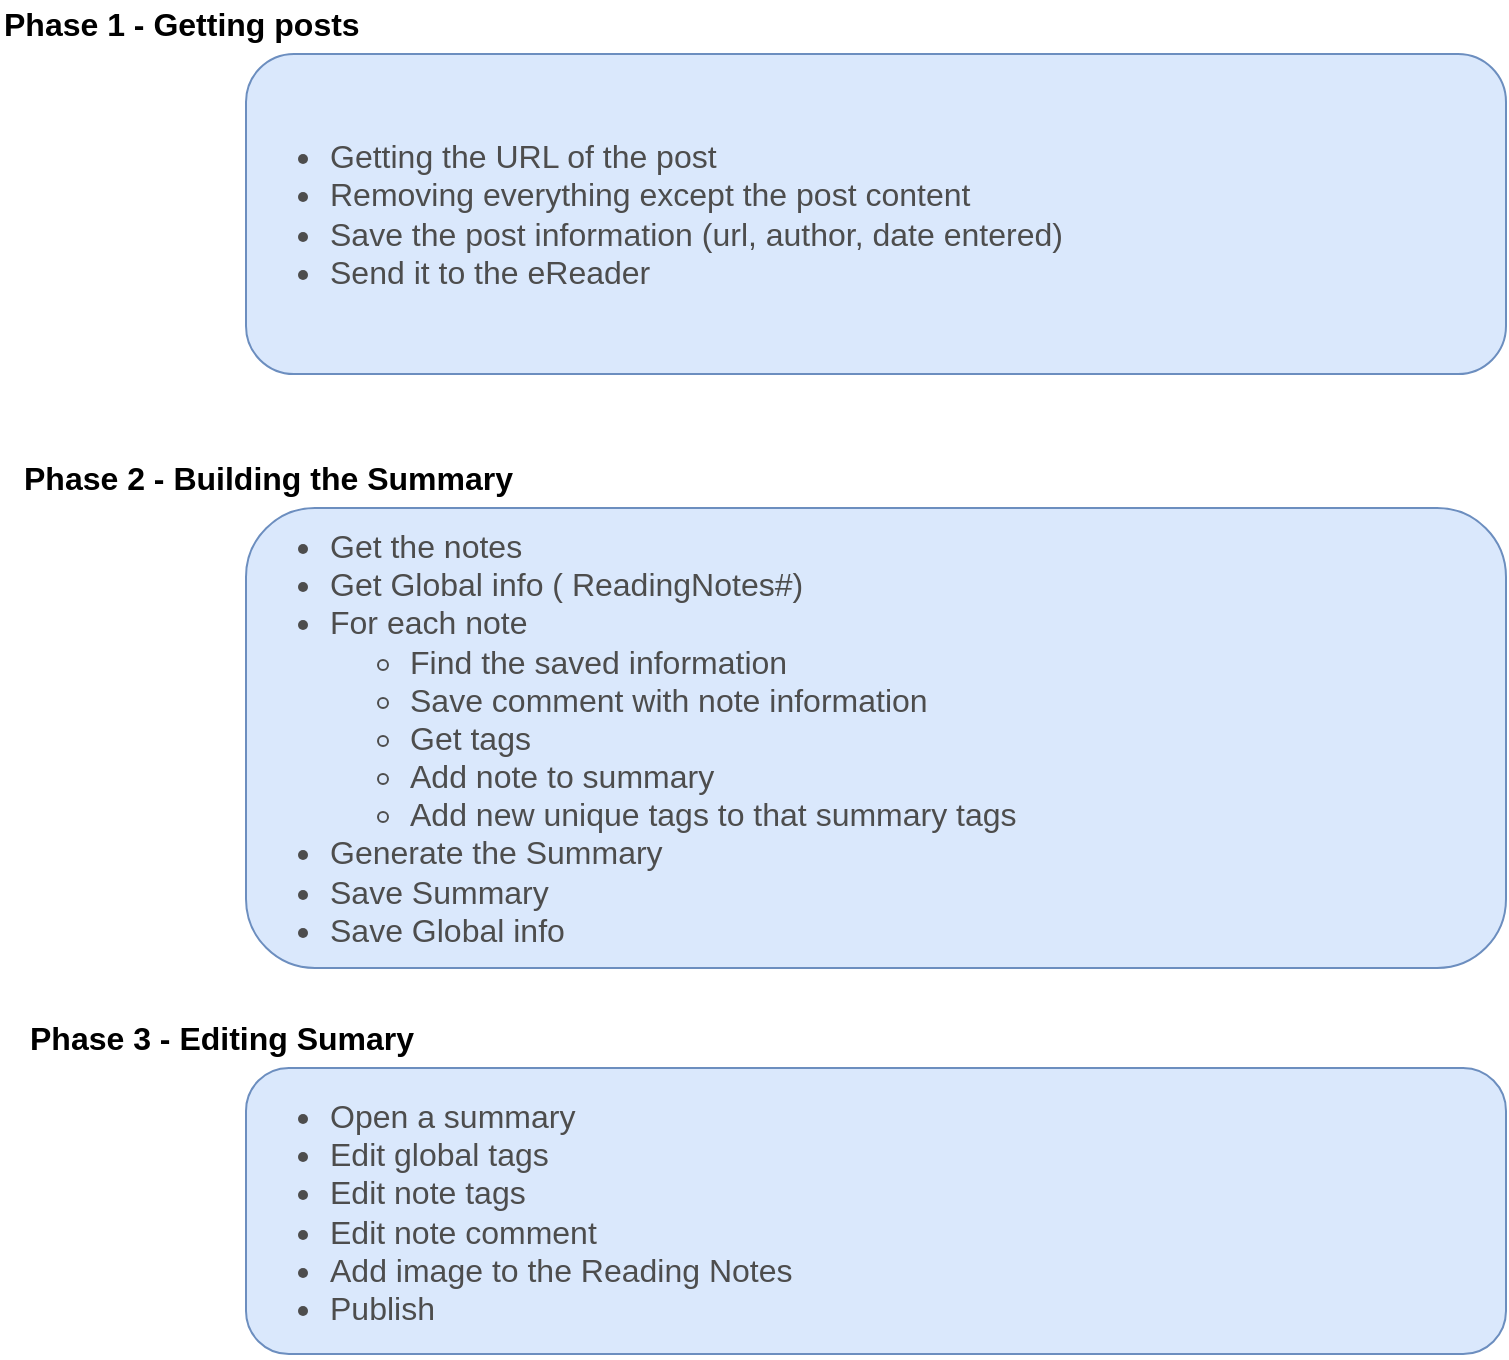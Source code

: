 <mxfile version="10.7.5" type="device"><diagram id="lwtU_k4KWa70CIU_rPP1" name="Overview"><mxGraphModel dx="1394" dy="747" grid="1" gridSize="10" guides="1" tooltips="1" connect="1" arrows="1" fold="1" page="1" pageScale="1" pageWidth="850" pageHeight="1100" math="0" shadow="0"><root><mxCell id="6r2fz_4xi03m7bzwkYeU-0"/><mxCell id="6r2fz_4xi03m7bzwkYeU-1" parent="6r2fz_4xi03m7bzwkYeU-0"/><mxCell id="6r2fz_4xi03m7bzwkYeU-3" value="&lt;ul style=&quot;font-size: 16px;&quot;&gt;&lt;li style=&quot;text-align: left; font-size: 16px;&quot;&gt;Getting the URL of the post&lt;/li&gt;&lt;li style=&quot;text-align: left; font-size: 16px;&quot;&gt;Removing everything except the post content&lt;/li&gt;&lt;li style=&quot;text-align: left; font-size: 16px;&quot;&gt;Save the post information (url, author, date entered)&lt;/li&gt;&lt;li style=&quot;text-align: left; font-size: 16px;&quot;&gt;Send it to the eReader&lt;/li&gt;&lt;/ul&gt;" style="rounded=1;whiteSpace=wrap;html=1;fillColor=#dae8fc;strokeColor=#6c8ebf;fontColor=#4D4D4D;fontSize=16;align=left;" parent="6r2fz_4xi03m7bzwkYeU-1" vertex="1"><mxGeometry x="160" y="90" width="630" height="160" as="geometry"/></mxCell><mxCell id="6r2fz_4xi03m7bzwkYeU-4" value="Phase 1 - Getting posts" style="text;html=1;resizable=0;points=[];autosize=1;align=left;verticalAlign=top;spacingTop=-4;fontStyle=1;fontSize=16;" parent="6r2fz_4xi03m7bzwkYeU-1" vertex="1"><mxGeometry x="37" y="63" width="180" height="20" as="geometry"/></mxCell><mxCell id="6r2fz_4xi03m7bzwkYeU-5" value="&lt;ul style=&quot;font-size: 16px&quot;&gt;&lt;li style=&quot;font-size: 16px&quot;&gt;Get the notes&lt;/li&gt;&lt;li style=&quot;font-size: 16px&quot;&gt;Get Global info ( ReadingNotes#)&lt;/li&gt;&lt;li style=&quot;font-size: 16px&quot;&gt;For each note&lt;/li&gt;&lt;ul style=&quot;font-size: 16px&quot;&gt;&lt;li style=&quot;font-size: 16px&quot;&gt;Find the saved information&lt;/li&gt;&lt;li style=&quot;font-size: 16px&quot;&gt;Save comment with note information&lt;/li&gt;&lt;li style=&quot;font-size: 16px&quot;&gt;Get tags&lt;/li&gt;&lt;li style=&quot;font-size: 16px&quot;&gt;Add note to summary&lt;/li&gt;&lt;li style=&quot;font-size: 16px&quot;&gt;Add new unique tags to that summary tags&lt;/li&gt;&lt;/ul&gt;&lt;li style=&quot;font-size: 16px&quot;&gt;Generate the Summary&lt;/li&gt;&lt;li style=&quot;font-size: 16px&quot;&gt;Save Summary&lt;/li&gt;&lt;li style=&quot;font-size: 16px&quot;&gt;Save Global info&lt;/li&gt;&lt;/ul&gt;" style="rounded=1;whiteSpace=wrap;html=1;fillColor=#dae8fc;strokeColor=#6c8ebf;fontColor=#4D4D4D;fontSize=16;align=left;" parent="6r2fz_4xi03m7bzwkYeU-1" vertex="1"><mxGeometry x="160" y="317" width="630" height="230" as="geometry"/></mxCell><mxCell id="6r2fz_4xi03m7bzwkYeU-6" value="Phase 2 - Building the Summary" style="text;html=1;resizable=0;points=[];autosize=1;align=left;verticalAlign=top;spacingTop=-4;fontStyle=1;fontSize=16;" parent="6r2fz_4xi03m7bzwkYeU-1" vertex="1"><mxGeometry x="47" y="290" width="190" height="20" as="geometry"/></mxCell><mxCell id="6r2fz_4xi03m7bzwkYeU-7" value="&lt;ul style=&quot;font-size: 16px&quot;&gt;&lt;li style=&quot;font-size: 16px&quot;&gt;Open a summary&lt;/li&gt;&lt;li style=&quot;font-size: 16px&quot;&gt;Edit global tags&lt;/li&gt;&lt;li style=&quot;font-size: 16px&quot;&gt;Edit note tags&lt;/li&gt;&lt;li style=&quot;font-size: 16px&quot;&gt;Edit note comment&lt;/li&gt;&lt;li style=&quot;font-size: 16px&quot;&gt;Add image to the Reading Notes&lt;/li&gt;&lt;li style=&quot;font-size: 16px&quot;&gt;Publish&lt;/li&gt;&lt;/ul&gt;" style="rounded=1;whiteSpace=wrap;html=1;fillColor=#dae8fc;strokeColor=#6c8ebf;fontColor=#4D4D4D;fontSize=16;align=left;" parent="6r2fz_4xi03m7bzwkYeU-1" vertex="1"><mxGeometry x="160" y="597" width="630" height="143" as="geometry"/></mxCell><mxCell id="6r2fz_4xi03m7bzwkYeU-8" value="Phase 3 - Editing Sumary" style="text;html=1;resizable=0;points=[];autosize=1;align=left;verticalAlign=top;spacingTop=-4;fontStyle=1;fontSize=16;" parent="6r2fz_4xi03m7bzwkYeU-1" vertex="1"><mxGeometry x="50" y="570" width="150" height="20" as="geometry"/></mxCell></root></mxGraphModel></diagram><diagram id="ba6b3901-531f-697d-6f5a-44899d31e51d" name="Simple"><mxGraphModel dx="1394" dy="796" grid="1" gridSize="10" guides="1" tooltips="1" connect="1" arrows="1" fold="1" page="1" pageScale="1" pageWidth="850" pageHeight="1100" math="0" shadow="0"><root><mxCell id="0"/><mxCell id="1" parent="0"/><mxCell id="7" value="" style="edgeStyle=orthogonalEdgeStyle;rounded=0;html=1;jettySize=auto;orthogonalLoop=1;" parent="1" source="2" target="6" edge="1"><mxGeometry relative="1" as="geometry"/></mxCell><mxCell id="2" value="Send Article URL" style="rounded=1;whiteSpace=wrap;html=1;" parent="1" vertex="1"><mxGeometry x="420" y="370" width="120" height="60" as="geometry"/></mxCell><mxCell id="12" value="" style="edgeStyle=orthogonalEdgeStyle;rounded=0;html=1;jettySize=auto;orthogonalLoop=1;" parent="1" source="6" target="11" edge="1"><mxGeometry relative="1" as="geometry"/></mxCell><mxCell id="6" value="Save Url" style="rounded=1;whiteSpace=wrap;html=1;" parent="1" vertex="1"><mxGeometry x="620" y="370" width="120" height="60" as="geometry"/></mxCell><mxCell id="14" value="" style="edgeStyle=orthogonalEdgeStyle;rounded=0;html=1;jettySize=auto;orthogonalLoop=1;entryX=1;entryY=0.5;exitX=1;exitY=0.5;" parent="1" source="11" target="21" edge="1"><mxGeometry relative="1" as="geometry"><mxPoint x="817" y="560" as="targetPoint"/></mxGeometry></mxCell><mxCell id="16" value="" style="edgeStyle=orthogonalEdgeStyle;rounded=0;html=1;jettySize=auto;orthogonalLoop=1;entryX=0.5;entryY=0;" parent="1" source="11" target="17" edge="1"><mxGeometry relative="1" as="geometry"><mxPoint x="560" y="530" as="targetPoint"/></mxGeometry></mxCell><mxCell id="11" value="if 5 mins Timer" style="rhombus;whiteSpace=wrap;html=1;" parent="1" vertex="1"><mxGeometry x="640" y="490" width="80" height="80" as="geometry"/></mxCell><mxCell id="19" style="edgeStyle=orthogonalEdgeStyle;rounded=0;html=1;jettySize=auto;orthogonalLoop=1;entryX=0;entryY=0.5;exitX=0.5;exitY=1;" parent="1" source="17" target="21" edge="1"><mxGeometry relative="1" as="geometry"><mxPoint x="620" y="710" as="targetPoint"/></mxGeometry></mxCell><mxCell id="17" value="Create 5 min timer" style="rounded=1;whiteSpace=wrap;html=1;" parent="1" vertex="1"><mxGeometry x="510" y="560" width="120" height="60" as="geometry"/></mxCell><mxCell id="21" value="" style="ellipse;whiteSpace=wrap;html=1;" parent="1" vertex="1"><mxGeometry x="670" y="640" width="20" height="20" as="geometry"/></mxCell><mxCell id="22" value="" style="edgeStyle=orthogonalEdgeStyle;rounded=0;html=1;jettySize=auto;orthogonalLoop=1;entryX=0.558;entryY=0;entryPerimeter=0;" parent="1" source="24" target="27" edge="1"><mxGeometry relative="1" as="geometry"><mxPoint x="630" y="770" as="targetPoint"/></mxGeometry></mxCell><mxCell id="23" value="" style="edgeStyle=orthogonalEdgeStyle;rounded=0;html=1;jettySize=auto;orthogonalLoop=1;entryX=0;entryY=0.5;exitX=0;exitY=0.5;" parent="1" source="24" target="28" edge="1"><mxGeometry relative="1" as="geometry"><mxPoint x="400" y="800" as="targetPoint"/><Array as="points"><mxPoint x="440" y="770"/><mxPoint x="440" y="1040"/></Array></mxGeometry></mxCell><mxCell id="24" value="if 5 mins" style="rhombus;whiteSpace=wrap;html=1;" parent="1" vertex="1"><mxGeometry x="470" y="730" width="80" height="80" as="geometry"/></mxCell><mxCell id="34" value="" style="edgeStyle=orthogonalEdgeStyle;rounded=0;html=1;jettySize=auto;orthogonalLoop=1;" parent="1" source="27" target="33" edge="1"><mxGeometry relative="1" as="geometry"/></mxCell><mxCell id="27" value="Create Pandoc ACI" style="rounded=1;whiteSpace=wrap;html=1;" parent="1" vertex="1"><mxGeometry x="590" y="790" width="120" height="60" as="geometry"/></mxCell><mxCell id="36" value="" style="edgeStyle=orthogonalEdgeStyle;rounded=0;html=1;jettySize=auto;orthogonalLoop=1;" parent="1" source="33" target="35" edge="1"><mxGeometry relative="1" as="geometry"/></mxCell><mxCell id="33" value="Process Urls" style="rounded=1;whiteSpace=wrap;html=1;" parent="1" vertex="1"><mxGeometry x="590" y="870" width="120" height="60" as="geometry"/></mxCell><mxCell id="28" value="" style="ellipse;whiteSpace=wrap;html=1;" parent="1" vertex="1"><mxGeometry x="510" y="1030" width="20" height="20" as="geometry"/></mxCell><mxCell id="37" style="edgeStyle=orthogonalEdgeStyle;rounded=0;html=1;exitX=0.5;exitY=1;entryX=1;entryY=0.5;jettySize=auto;orthogonalLoop=1;" parent="1" source="35" target="28" edge="1"><mxGeometry relative="1" as="geometry"/></mxCell><mxCell id="35" value="Delete Pandoc ACI" style="rounded=1;whiteSpace=wrap;html=1;" parent="1" vertex="1"><mxGeometry x="590" y="950" width="120" height="60" as="geometry"/></mxCell></root></mxGraphModel></diagram><diagram id="cebddd80-26fa-f776-3463-33245a8bc28a" name="Getting Post"><mxGraphModel dx="1394" dy="796" grid="1" gridSize="10" guides="1" tooltips="1" connect="1" arrows="1" fold="1" page="1" pageScale="1" pageWidth="850" pageHeight="1100" background="#ffffff" math="0" shadow="0"><root><mxCell id="0"/><mxCell id="1" parent="0"/><mxCell id="3" value="ACI" style="rounded=1;whiteSpace=wrap;html=1;arcSize=3;verticalAlign=top;" parent="1" vertex="1"><mxGeometry x="30" y="60" width="120" height="740" as="geometry"/></mxCell><mxCell id="4" value="Azure" style="rounded=1;whiteSpace=wrap;html=1;fillColor=#1ba1e2;strokeColor=#006EAF;fontColor=#ffffff;arcSize=14;" parent="1" vertex="1"><mxGeometry x="30" y="20" width="540" height="30" as="geometry"/></mxCell><mxCell id="5" value="Browser" style="rounded=1;whiteSpace=wrap;html=1;verticalAlign=top;fillColor=#e1d5e7;strokeColor=#9673a6;arcSize=3;" parent="1" vertex="1"><mxGeometry x="580" y="20" width="123" height="780" as="geometry"/></mxCell><mxCell id="6" value="eReader" style="rounded=1;whiteSpace=wrap;html=1;verticalAlign=top;arcSize=3;fillColor=#ffe6cc;strokeColor=#d79b00;" parent="1" vertex="1"><mxGeometry x="710" y="20" width="120" height="780" as="geometry"/></mxCell><mxCell id="7" value="Function" style="rounded=1;whiteSpace=wrap;html=1;arcSize=2;verticalAlign=top;fillColor=#dae8fc;strokeColor=#6c8ebf;" parent="1" vertex="1"><mxGeometry x="430" y="60" width="140" height="740" as="geometry"/></mxCell><mxCell id="8" value="Cosmo DB" style="rounded=1;whiteSpace=wrap;html=1;arcSize=3;fillColor=#f5f5f5;strokeColor=#666666;fontColor=#333333;verticalAlign=top;" parent="1" vertex="1"><mxGeometry x="160" y="60" width="120" height="740" as="geometry"/></mxCell><mxCell id="9" value="LogicApp" style="rounded=1;whiteSpace=wrap;html=1;arcSize=2;verticalAlign=top;fillColor=#dae8fc;strokeColor=#6c8ebf;" parent="1" vertex="1"><mxGeometry x="287.5" y="60" width="135" height="740" as="geometry"/></mxCell><mxCell id="044z20jd_SMwDf-jkYgw-14" style="edgeStyle=orthogonalEdgeStyle;rounded=0;orthogonalLoop=1;jettySize=auto;html=1;" parent="1" source="-nhgBZv3ta8LnKhimKj1-10" target="EJ8GGqEKu4XkNBpIcqOA-11" edge="1"><mxGeometry relative="1" as="geometry"/></mxCell><mxCell id="-nhgBZv3ta8LnKhimKj1-10" value="Get Blog post URL" style="rounded=1;whiteSpace=wrap;html=1;" parent="1" vertex="1"><mxGeometry x="295" y="200" width="120" height="60" as="geometry"/></mxCell><mxCell id="044z20jd_SMwDf-jkYgw-38" value="" style="edgeStyle=orthogonalEdgeStyle;rounded=0;orthogonalLoop=1;jettySize=auto;html=1;" parent="1" edge="1"><mxGeometry relative="1" as="geometry"><mxPoint x="355" y="567.5" as="sourcePoint"/><mxPoint x="355" y="623" as="targetPoint"/></mxGeometry></mxCell><mxCell id="A_y724_bXsd11c7Wiim--13" style="edgeStyle=orthogonalEdgeStyle;rounded=0;orthogonalLoop=1;jettySize=auto;html=1;" parent="1" source="EJ8GGqEKu4XkNBpIcqOA-9" target="EJ8GGqEKu4XkNBpIcqOA-13" edge="1"><mxGeometry relative="1" as="geometry"/></mxCell><mxCell id="EJ8GGqEKu4XkNBpIcqOA-9" value="Create Pandoc Container" style="rounded=1;whiteSpace=wrap;html=1;direction=south;" parent="1" vertex="1"><mxGeometry x="300" y="500" width="110" height="45" as="geometry"/></mxCell><mxCell id="044z20jd_SMwDf-jkYgw-19" style="edgeStyle=orthogonalEdgeStyle;rounded=0;orthogonalLoop=1;jettySize=auto;html=1;exitX=1;exitY=0.25;exitDx=0;exitDy=0;entryX=0;entryY=0.25;entryDx=0;entryDy=0;" parent="1" source="EJ8GGqEKu4XkNBpIcqOA-11" target="044z20jd_SMwDf-jkYgw-15" edge="1"><mxGeometry relative="1" as="geometry"/></mxCell><mxCell id="044z20jd_SMwDf-jkYgw-32" style="edgeStyle=orthogonalEdgeStyle;rounded=0;orthogonalLoop=1;jettySize=auto;html=1;exitX=0.5;exitY=1;exitDx=0;exitDy=0;entryX=0.5;entryY=0;entryDx=0;entryDy=0;" parent="1" source="EJ8GGqEKu4XkNBpIcqOA-11" target="044z20jd_SMwDf-jkYgw-23" edge="1"><mxGeometry relative="1" as="geometry"/></mxCell><mxCell id="EJ8GGqEKu4XkNBpIcqOA-11" value="Clean web page" style="rounded=1;whiteSpace=wrap;html=1;" parent="1" vertex="1"><mxGeometry x="295" y="286" width="120" height="60" as="geometry"/></mxCell><mxCell id="044z20jd_SMwDf-jkYgw-28" style="edgeStyle=orthogonalEdgeStyle;rounded=0;orthogonalLoop=1;jettySize=auto;html=1;exitX=0;exitY=0.5;exitDx=0;exitDy=0;" parent="1" source="044z20jd_SMwDf-jkYgw-23" target="044z20jd_SMwDf-jkYgw-27" edge="1"><mxGeometry relative="1" as="geometry"/></mxCell><mxCell id="A_y724_bXsd11c7Wiim--26" style="edgeStyle=orthogonalEdgeStyle;rounded=0;orthogonalLoop=1;jettySize=auto;html=1;entryX=0;entryY=0.5;entryDx=0;entryDy=0;" parent="1" source="044z20jd_SMwDf-jkYgw-23" target="EJ8GGqEKu4XkNBpIcqOA-9" edge="1"><mxGeometry relative="1" as="geometry"/></mxCell><mxCell id="044z20jd_SMwDf-jkYgw-23" value="Save Document" style="rounded=1;whiteSpace=wrap;html=1;" parent="1" vertex="1"><mxGeometry x="295" y="370" width="120" height="60" as="geometry"/></mxCell><mxCell id="044z20jd_SMwDf-jkYgw-22" style="edgeStyle=orthogonalEdgeStyle;rounded=0;orthogonalLoop=1;jettySize=auto;html=1;exitX=0;exitY=0.5;exitDx=0;exitDy=0;entryX=1;entryY=0.5;entryDx=0;entryDy=0;" parent="1" source="044z20jd_SMwDf-jkYgw-15" target="EJ8GGqEKu4XkNBpIcqOA-11" edge="1"><mxGeometry relative="1" as="geometry"/></mxCell><mxCell id="044z20jd_SMwDf-jkYgw-15" value="&lt;div&gt;&lt;span&gt;httpMercuryParser&lt;/span&gt;&lt;/div&gt;" style="rounded=1;whiteSpace=wrap;html=1;" parent="1" vertex="1"><mxGeometry x="449" y="286" width="113" height="60" as="geometry"/></mxCell><mxCell id="044z20jd_SMwDf-jkYgw-35" style="edgeStyle=orthogonalEdgeStyle;rounded=0;orthogonalLoop=1;jettySize=auto;html=1;exitX=0.25;exitY=1;exitDx=0;exitDy=0;entryX=0.25;entryY=0;entryDx=0;entryDy=0;" parent="1" source="EJ8GGqEKu4XkNBpIcqOA-13" target="044z20jd_SMwDf-jkYgw-33" edge="1"><mxGeometry relative="1" as="geometry"/></mxCell><mxCell id="044z20jd_SMwDf-jkYgw-39" style="edgeStyle=orthogonalEdgeStyle;rounded=0;orthogonalLoop=1;jettySize=auto;html=1;exitX=1;exitY=0.5;exitDx=0;exitDy=0;entryX=0;entryY=0.5;entryDx=0;entryDy=0;" parent="1" source="EJ8GGqEKu4XkNBpIcqOA-13" target="EJ8GGqEKu4XkNBpIcqOA-14" edge="1"><mxGeometry relative="1" as="geometry"/></mxCell><mxCell id="EJ8GGqEKu4XkNBpIcqOA-13" value="Convert webpage Content Html to Docx" style="rounded=1;whiteSpace=wrap;html=1;direction=south;" parent="1" vertex="1"><mxGeometry x="300" y="561" width="110" height="70" as="geometry"/></mxCell><mxCell id="044z20jd_SMwDf-jkYgw-36" style="edgeStyle=orthogonalEdgeStyle;rounded=0;orthogonalLoop=1;jettySize=auto;html=1;exitX=0.75;exitY=0;exitDx=0;exitDy=0;entryX=0.75;entryY=1;entryDx=0;entryDy=0;" parent="1" source="044z20jd_SMwDf-jkYgw-33" target="EJ8GGqEKu4XkNBpIcqOA-13" edge="1"><mxGeometry relative="1" as="geometry"/></mxCell><mxCell id="044z20jd_SMwDf-jkYgw-33" value="Convert webpage Content Html to Docx" style="rounded=1;whiteSpace=wrap;html=1;direction=south;" parent="1" vertex="1"><mxGeometry x="35" y="556" width="110" height="80" as="geometry"/></mxCell><mxCell id="A_y724_bXsd11c7Wiim--15" value="" style="edgeStyle=orthogonalEdgeStyle;rounded=0;orthogonalLoop=1;jettySize=auto;html=1;" parent="1" source="EJ8GGqEKu4XkNBpIcqOA-14" target="A_y724_bXsd11c7Wiim--14" edge="1"><mxGeometry relative="1" as="geometry"/></mxCell><mxCell id="EJ8GGqEKu4XkNBpIcqOA-14" value="Delete Pandoc Container" style="rounded=1;whiteSpace=wrap;html=1;direction=south;" parent="1" vertex="1"><mxGeometry x="300" y="641" width="110" height="50" as="geometry"/></mxCell><mxCell id="A_y724_bXsd11c7Wiim--21" style="edgeStyle=orthogonalEdgeStyle;rounded=0;orthogonalLoop=1;jettySize=auto;html=1;entryX=0.5;entryY=1;entryDx=0;entryDy=0;" parent="1" source="A_y724_bXsd11c7Wiim--14" target="A_y724_bXsd11c7Wiim--20" edge="1"><mxGeometry relative="1" as="geometry"/></mxCell><mxCell id="A_y724_bXsd11c7Wiim--14" value="Send Email with attachment" style="rounded=1;whiteSpace=wrap;html=1;direction=south;" parent="1" vertex="1"><mxGeometry x="300" y="721" width="110" height="50" as="geometry"/></mxCell><mxCell id="A_y724_bXsd11c7Wiim--20" value="Amazon Kindle Servise" style="rounded=1;whiteSpace=wrap;html=1;direction=south;" parent="1" vertex="1"><mxGeometry x="714" y="721" width="110" height="50" as="geometry"/></mxCell><mxCell id="044z20jd_SMwDf-jkYgw-25" value="" style="shadow=0;dashed=0;html=1;strokeColor=none;labelPosition=center;verticalLabelPosition=bottom;verticalAlign=top;align=center;shape=mxgraph.mscae.cloud.documentdb;fillColor=#0079D6;pointerEvents=1;" parent="1" vertex="1"><mxGeometry x="170" y="90" width="38" height="50" as="geometry"/></mxCell><mxCell id="044z20jd_SMwDf-jkYgw-27" value="postToRead" style="shape=image;html=1;verticalAlign=top;verticalLabelPosition=bottom;labelBackgroundColor=#ffffff;imageAspect=0;aspect=fixed;image=https://cdn4.iconfinder.com/data/icons/miu/24/editor-album-collection-outline-stroke-128.png" parent="1" vertex="1"><mxGeometry x="165" y="345" width="110" height="110" as="geometry"/></mxCell><mxCell id="044z20jd_SMwDf-jkYgw-29" value="" style="verticalLabelPosition=bottom;html=1;verticalAlign=top;align=center;strokeColor=none;fillColor=#00BEF2;shape=mxgraph.azure.code_file;pointerEvents=1;" parent="1" vertex="1"><mxGeometry x="180" y="382.5" width="30" height="35" as="geometry"/></mxCell><mxCell id="044z20jd_SMwDf-jkYgw-34" value="" style="shape=image;html=1;verticalAlign=top;verticalLabelPosition=bottom;labelBackgroundColor=#ffffff;imageAspect=0;aspect=fixed;image=https://cdn3.iconfinder.com/data/icons/logos-and-brands-adobe/512/97_Docker-128.png" parent="1" vertex="1"><mxGeometry x="40" y="606" width="30" height="30" as="geometry"/></mxCell><mxCell id="A_y724_bXsd11c7Wiim--25" style="edgeStyle=orthogonalEdgeStyle;rounded=0;orthogonalLoop=1;jettySize=auto;html=1;entryX=1;entryY=0.5;entryDx=0;entryDy=0;" parent="1" source="A_y724_bXsd11c7Wiim--22" target="-nhgBZv3ta8LnKhimKj1-10" edge="1"><mxGeometry relative="1" as="geometry"/></mxCell><mxCell id="A_y724_bXsd11c7Wiim--22" value="Take current location" style="rounded=1;whiteSpace=wrap;html=1;" parent="1" vertex="1"><mxGeometry x="585" y="205" width="110" height="50" as="geometry"/></mxCell></root></mxGraphModel></diagram><diagram id="HxDeCVBsu6LSRx0MKjL5" name="Generating Sumary"><mxGraphModel dx="1394" dy="747" grid="1" gridSize="10" guides="1" tooltips="1" connect="1" arrows="1" fold="1" page="1" pageScale="1" pageWidth="850" pageHeight="1100" math="0" shadow="0"><root><mxCell id="N3G-IGgHNp8g8QagqDfS-0"/><mxCell id="N3G-IGgHNp8g8QagqDfS-1" parent="N3G-IGgHNp8g8QagqDfS-0"/><mxCell id="Zg_HqdT9ODswcNMZ1uH_-0" value="ACI" style="rounded=1;whiteSpace=wrap;html=1;arcSize=3;verticalAlign=top;fillColor=#bac8d3;strokeColor=#23445d;" parent="N3G-IGgHNp8g8QagqDfS-1" vertex="1"><mxGeometry x="30" y="53.0" width="125" height="740" as="geometry"/></mxCell><mxCell id="Zg_HqdT9ODswcNMZ1uH_-1" value="Azure" style="rounded=1;whiteSpace=wrap;html=1;fillColor=#1ba1e2;strokeColor=#006EAF;fontColor=#ffffff;arcSize=14;" parent="N3G-IGgHNp8g8QagqDfS-1" vertex="1"><mxGeometry x="30" y="20" width="634" height="30" as="geometry"/></mxCell><mxCell id="Zg_HqdT9ODswcNMZ1uH_-2" value="Function" style="rounded=1;whiteSpace=wrap;html=1;arcSize=2;verticalAlign=top;fillColor=#dae8fc;strokeColor=#6c8ebf;" parent="N3G-IGgHNp8g8QagqDfS-1" vertex="1"><mxGeometry x="430" y="53" width="140" height="740" as="geometry"/></mxCell><mxCell id="Zg_HqdT9ODswcNMZ1uH_-3" value="Cosmo DB" style="rounded=1;whiteSpace=wrap;html=1;arcSize=3;fillColor=#f5f5f5;strokeColor=#666666;fontColor=#333333;verticalAlign=top;" parent="N3G-IGgHNp8g8QagqDfS-1" vertex="1"><mxGeometry x="160" y="53.0" width="120" height="740" as="geometry"/></mxCell><mxCell id="Zg_HqdT9ODswcNMZ1uH_-4" value="LogicApp" style="rounded=1;whiteSpace=wrap;html=1;arcSize=2;verticalAlign=top;fillColor=#dae8fc;strokeColor=#6c8ebf;" parent="N3G-IGgHNp8g8QagqDfS-1" vertex="1"><mxGeometry x="287.5" y="53" width="135" height="740" as="geometry"/></mxCell><mxCell id="RbIZNQHVXvj0lCzCHhTZ-7" style="edgeStyle=orthogonalEdgeStyle;rounded=0;orthogonalLoop=1;jettySize=auto;html=1;exitX=0.75;exitY=0;exitDx=0;exitDy=0;entryX=0.75;entryY=1;entryDx=0;entryDy=0;" parent="N3G-IGgHNp8g8QagqDfS-1" source="Zg_HqdT9ODswcNMZ1uH_-5" target="RbIZNQHVXvj0lCzCHhTZ-1" edge="1"><mxGeometry relative="1" as="geometry"/></mxCell><mxCell id="Zg_HqdT9ODswcNMZ1uH_-5" value="Parse Flat file" style="rounded=1;whiteSpace=wrap;html=1;direction=south;" parent="N3G-IGgHNp8g8QagqDfS-1" vertex="1"><mxGeometry x="35" y="261" width="110" height="70" as="geometry"/></mxCell><mxCell id="Zg_HqdT9ODswcNMZ1uH_-6" value="" style="shadow=0;dashed=0;html=1;strokeColor=none;labelPosition=center;verticalLabelPosition=bottom;verticalAlign=top;align=center;shape=mxgraph.mscae.cloud.documentdb;fillColor=#0079D6;pointerEvents=1;" parent="N3G-IGgHNp8g8QagqDfS-1" vertex="1"><mxGeometry x="170" y="90" width="38" height="50" as="geometry"/></mxCell><mxCell id="3y8CSqZf1oi3Ud9Tf4mX-0" value="Blob Storage" style="rounded=1;whiteSpace=wrap;html=1;verticalAlign=top;fillColor=#d5e8d4;strokeColor=#82b366;arcSize=3;" parent="N3G-IGgHNp8g8QagqDfS-1" vertex="1"><mxGeometry x="576" y="53" width="88" height="740" as="geometry"/></mxCell><mxCell id="3y8CSqZf1oi3Ud9Tf4mX-1" value="eReader" style="rounded=1;whiteSpace=wrap;html=1;verticalAlign=top;arcSize=3;fillColor=#ffe6cc;strokeColor=#d79b00;" parent="N3G-IGgHNp8g8QagqDfS-1" vertex="1"><mxGeometry x="756" y="20" width="74" height="773" as="geometry"/></mxCell><mxCell id="3y8CSqZf1oi3Ud9Tf4mX-2" value="OneDrive" style="rounded=1;whiteSpace=wrap;html=1;verticalAlign=top;fillColor=#e1d5e7;strokeColor=#9673a6;arcSize=3;" parent="N3G-IGgHNp8g8QagqDfS-1" vertex="1"><mxGeometry x="670" y="20" width="80" height="773" as="geometry"/></mxCell><mxCell id="3y8CSqZf1oi3Ud9Tf4mX-5" value="" style="edgeStyle=orthogonalEdgeStyle;rounded=0;orthogonalLoop=1;jettySize=auto;html=1;" parent="N3G-IGgHNp8g8QagqDfS-1" source="3y8CSqZf1oi3Ud9Tf4mX-3" target="3y8CSqZf1oi3Ud9Tf4mX-4" edge="1"><mxGeometry relative="1" as="geometry"/></mxCell><mxCell id="3y8CSqZf1oi3Ud9Tf4mX-3" value="MyClippings" style="verticalLabelPosition=bottom;html=1;verticalAlign=top;align=center;strokeColor=none;fillColor=#00BEF2;shape=mxgraph.azure.cloud_services_configuration_file;pointerEvents=1;" parent="N3G-IGgHNp8g8QagqDfS-1" vertex="1"><mxGeometry x="771" y="65" width="47.5" height="50" as="geometry"/></mxCell><mxCell id="k9My2reF22co8Pg7NCxy-0" style="edgeStyle=orthogonalEdgeStyle;rounded=0;orthogonalLoop=1;jettySize=auto;html=1;entryX=0.5;entryY=0;entryDx=0;entryDy=0;" edge="1" parent="N3G-IGgHNp8g8QagqDfS-1" source="3y8CSqZf1oi3Ud9Tf4mX-4" target="3BWXfn8Pc09v0GJQs1Nq-0"><mxGeometry relative="1" as="geometry"/></mxCell><mxCell id="3y8CSqZf1oi3Ud9Tf4mX-4" value="MyClippings" style="verticalLabelPosition=bottom;html=1;verticalAlign=top;align=center;strokeColor=none;fillColor=#00BEF2;shape=mxgraph.azure.cloud_services_configuration_file;pointerEvents=1;" parent="N3G-IGgHNp8g8QagqDfS-1" vertex="1"><mxGeometry x="688" y="65" width="47.5" height="50" as="geometry"/></mxCell><mxCell id="k9My2reF22co8Pg7NCxy-2" style="edgeStyle=orthogonalEdgeStyle;rounded=0;orthogonalLoop=1;jettySize=auto;html=1;exitX=0.5;exitY=1;exitDx=0;exitDy=0;entryX=0;entryY=0.5;entryDx=0;entryDy=0;" edge="1" parent="N3G-IGgHNp8g8QagqDfS-1" source="3BWXfn8Pc09v0GJQs1Nq-0" target="RbIZNQHVXvj0lCzCHhTZ-0"><mxGeometry relative="1" as="geometry"/></mxCell><mxCell id="3BWXfn8Pc09v0GJQs1Nq-0" value="New File" style="rounded=1;whiteSpace=wrap;html=1;" parent="N3G-IGgHNp8g8QagqDfS-1" vertex="1"><mxGeometry x="300" y="110" width="110" height="30" as="geometry"/></mxCell><mxCell id="RbIZNQHVXvj0lCzCHhTZ-4" style="edgeStyle=orthogonalEdgeStyle;rounded=0;orthogonalLoop=1;jettySize=auto;html=1;" parent="N3G-IGgHNp8g8QagqDfS-1" source="RbIZNQHVXvj0lCzCHhTZ-0" target="RbIZNQHVXvj0lCzCHhTZ-1" edge="1"><mxGeometry relative="1" as="geometry"/></mxCell><mxCell id="RbIZNQHVXvj0lCzCHhTZ-0" value="Create fboucher/myclippings-parser Container" style="rounded=1;whiteSpace=wrap;html=1;direction=south;" parent="N3G-IGgHNp8g8QagqDfS-1" vertex="1"><mxGeometry x="290" y="174" width="130" height="60" as="geometry"/></mxCell><mxCell id="RbIZNQHVXvj0lCzCHhTZ-5" style="edgeStyle=orthogonalEdgeStyle;rounded=0;orthogonalLoop=1;jettySize=auto;html=1;exitX=1;exitY=0.5;exitDx=0;exitDy=0;entryX=-0.05;entryY=0.496;entryDx=0;entryDy=0;entryPerimeter=0;" parent="N3G-IGgHNp8g8QagqDfS-1" source="RbIZNQHVXvj0lCzCHhTZ-1" target="RbIZNQHVXvj0lCzCHhTZ-2" edge="1"><mxGeometry relative="1" as="geometry"/></mxCell><mxCell id="RbIZNQHVXvj0lCzCHhTZ-6" style="edgeStyle=orthogonalEdgeStyle;rounded=0;orthogonalLoop=1;jettySize=auto;html=1;exitX=0.25;exitY=1;exitDx=0;exitDy=0;entryX=0.25;entryY=0;entryDx=0;entryDy=0;" parent="N3G-IGgHNp8g8QagqDfS-1" source="RbIZNQHVXvj0lCzCHhTZ-1" target="Zg_HqdT9ODswcNMZ1uH_-5" edge="1"><mxGeometry relative="1" as="geometry"/></mxCell><mxCell id="RbIZNQHVXvj0lCzCHhTZ-1" value="Convert Flat file to JSon" style="rounded=1;whiteSpace=wrap;html=1;direction=south;" parent="N3G-IGgHNp8g8QagqDfS-1" vertex="1"><mxGeometry x="300" y="261" width="110" height="70" as="geometry"/></mxCell><mxCell id="iplzGTPzasH4FsjlGJA4-21" style="edgeStyle=orthogonalEdgeStyle;rounded=0;orthogonalLoop=1;jettySize=auto;html=1;exitX=1;exitY=0.5;exitDx=0;exitDy=0;entryX=-0.026;entryY=0.501;entryDx=0;entryDy=0;entryPerimeter=0;" parent="N3G-IGgHNp8g8QagqDfS-1" source="RbIZNQHVXvj0lCzCHhTZ-2" target="iplzGTPzasH4FsjlGJA4-20" edge="1"><mxGeometry relative="1" as="geometry"/></mxCell><mxCell id="RbIZNQHVXvj0lCzCHhTZ-2" value="Delete Container" style="rounded=1;whiteSpace=wrap;html=1;direction=south;" parent="N3G-IGgHNp8g8QagqDfS-1" vertex="1"><mxGeometry x="300" y="348" width="110" height="29" as="geometry"/></mxCell><mxCell id="iplzGTPzasH4FsjlGJA4-25" style="edgeStyle=orthogonalEdgeStyle;rounded=0;orthogonalLoop=1;jettySize=auto;html=1;exitX=0;exitY=0.5;exitDx=0;exitDy=0;exitPerimeter=0;entryX=0.5;entryY=0;entryDx=0;entryDy=0;" parent="N3G-IGgHNp8g8QagqDfS-1" source="RbIZNQHVXvj0lCzCHhTZ-9" target="iplzGTPzasH4FsjlGJA4-20" edge="1"><mxGeometry relative="1" as="geometry"/></mxCell><mxCell id="iplzGTPzasH4FsjlGJA4-26" value="LastDate, BatchNo&lt;br&gt;" style="text;html=1;resizable=0;points=[];align=center;verticalAlign=middle;labelBackgroundColor=#ffffff;" parent="iplzGTPzasH4FsjlGJA4-25" vertex="1" connectable="0"><mxGeometry x="-0.291" relative="1" as="geometry"><mxPoint x="-35" as="offset"/></mxGeometry></mxCell><mxCell id="RbIZNQHVXvj0lCzCHhTZ-9" value="Settings" style="verticalLabelPosition=bottom;html=1;verticalAlign=top;align=center;strokeColor=none;fillColor=#00BEF2;shape=mxgraph.azure.code_file;pointerEvents=1;" parent="N3G-IGgHNp8g8QagqDfS-1" vertex="1"><mxGeometry x="597" y="387" width="48" height="54" as="geometry"/></mxCell><mxCell id="iplzGTPzasH4FsjlGJA4-4" style="edgeStyle=orthogonalEdgeStyle;rounded=0;orthogonalLoop=1;jettySize=auto;html=1;exitX=0.5;exitY=1;exitDx=0;exitDy=0;entryX=0;entryY=0.5;entryDx=0;entryDy=0;" parent="N3G-IGgHNp8g8QagqDfS-1" target="iplzGTPzasH4FsjlGJA4-3" edge="1"><mxGeometry relative="1" as="geometry"><mxPoint x="355" y="450" as="sourcePoint"/></mxGeometry></mxCell><mxCell id="iplzGTPzasH4FsjlGJA4-12" style="edgeStyle=orthogonalEdgeStyle;rounded=0;orthogonalLoop=1;jettySize=auto;html=1;exitX=0.25;exitY=0;exitDx=0;exitDy=0;entryX=0.25;entryY=1;entryDx=0;entryDy=0;" parent="N3G-IGgHNp8g8QagqDfS-1" source="iplzGTPzasH4FsjlGJA4-3" target="iplzGTPzasH4FsjlGJA4-10" edge="1"><mxGeometry relative="1" as="geometry"/></mxCell><mxCell id="iplzGTPzasH4FsjlGJA4-15" value="" style="edgeStyle=orthogonalEdgeStyle;rounded=0;orthogonalLoop=1;jettySize=auto;html=1;" parent="N3G-IGgHNp8g8QagqDfS-1" source="iplzGTPzasH4FsjlGJA4-3" target="iplzGTPzasH4FsjlGJA4-14" edge="1"><mxGeometry relative="1" as="geometry"/></mxCell><mxCell id="iplzGTPzasH4FsjlGJA4-3" value="Update Note &amp;amp; Tags" style="rounded=1;whiteSpace=wrap;html=1;direction=south;" parent="N3G-IGgHNp8g8QagqDfS-1" vertex="1"><mxGeometry x="300" y="502" width="110" height="48" as="geometry"/></mxCell><mxCell id="iplzGTPzasH4FsjlGJA4-18" style="edgeStyle=orthogonalEdgeStyle;rounded=0;orthogonalLoop=1;jettySize=auto;html=1;exitX=0.25;exitY=1;exitDx=0;exitDy=0;entryX=0.25;entryY=0;entryDx=0;entryDy=0;" parent="N3G-IGgHNp8g8QagqDfS-1" source="iplzGTPzasH4FsjlGJA4-14" target="iplzGTPzasH4FsjlGJA4-17" edge="1"><mxGeometry relative="1" as="geometry"/></mxCell><mxCell id="iplzGTPzasH4FsjlGJA4-33" style="edgeStyle=orthogonalEdgeStyle;rounded=0;orthogonalLoop=1;jettySize=auto;html=1;exitX=1;exitY=0.5;exitDx=0;exitDy=0;entryX=0;entryY=0.5;entryDx=0;entryDy=0;" parent="N3G-IGgHNp8g8QagqDfS-1" source="iplzGTPzasH4FsjlGJA4-14" target="iplzGTPzasH4FsjlGJA4-31" edge="1"><mxGeometry relative="1" as="geometry"/></mxCell><mxCell id="iplzGTPzasH4FsjlGJA4-14" value="Fill ReadingNote" style="rounded=1;whiteSpace=wrap;html=1;direction=south;" parent="N3G-IGgHNp8g8QagqDfS-1" vertex="1"><mxGeometry x="300" y="563" width="110" height="48" as="geometry"/></mxCell><mxCell id="iplzGTPzasH4FsjlGJA4-5" value="each notes" style="rhombus;whiteSpace=wrap;html=1;" parent="N3G-IGgHNp8g8QagqDfS-1" vertex="1"><mxGeometry x="315" y="450" width="80" height="38" as="geometry"/></mxCell><mxCell id="iplzGTPzasH4FsjlGJA4-13" style="edgeStyle=orthogonalEdgeStyle;rounded=0;orthogonalLoop=1;jettySize=auto;html=1;exitX=0.75;exitY=1;exitDx=0;exitDy=0;entryX=0.75;entryY=0;entryDx=0;entryDy=0;" parent="N3G-IGgHNp8g8QagqDfS-1" source="iplzGTPzasH4FsjlGJA4-10" target="iplzGTPzasH4FsjlGJA4-3" edge="1"><mxGeometry relative="1" as="geometry"/></mxCell><mxCell id="iplzGTPzasH4FsjlGJA4-10" value="Extract Tags" style="rounded=1;whiteSpace=wrap;html=1;direction=south;" parent="N3G-IGgHNp8g8QagqDfS-1" vertex="1"><mxGeometry x="445" y="502" width="110" height="48" as="geometry"/></mxCell><mxCell id="iplzGTPzasH4FsjlGJA4-19" style="edgeStyle=orthogonalEdgeStyle;rounded=0;orthogonalLoop=1;jettySize=auto;html=1;exitX=0.75;exitY=0;exitDx=0;exitDy=0;entryX=0.75;entryY=1;entryDx=0;entryDy=0;" parent="N3G-IGgHNp8g8QagqDfS-1" source="iplzGTPzasH4FsjlGJA4-17" target="iplzGTPzasH4FsjlGJA4-14" edge="1"><mxGeometry relative="1" as="geometry"/></mxCell><mxCell id="iplzGTPzasH4FsjlGJA4-17" value="Find matching ToRead" style="rounded=1;whiteSpace=wrap;html=1;direction=south;" parent="N3G-IGgHNp8g8QagqDfS-1" vertex="1"><mxGeometry x="165" y="563" width="110" height="48" as="geometry"/></mxCell><mxCell id="iplzGTPzasH4FsjlGJA4-22" style="edgeStyle=orthogonalEdgeStyle;rounded=0;orthogonalLoop=1;jettySize=auto;html=1;exitX=1;exitY=0.5;exitDx=0;exitDy=0;entryX=0.505;entryY=0.026;entryDx=0;entryDy=0;entryPerimeter=0;" parent="N3G-IGgHNp8g8QagqDfS-1" source="iplzGTPzasH4FsjlGJA4-20" target="iplzGTPzasH4FsjlGJA4-5" edge="1"><mxGeometry relative="1" as="geometry"/></mxCell><mxCell id="iplzGTPzasH4FsjlGJA4-24" style="edgeStyle=orthogonalEdgeStyle;rounded=0;orthogonalLoop=1;jettySize=auto;html=1;exitX=0.25;exitY=0;exitDx=0;exitDy=0;entryX=0.021;entryY=0.278;entryDx=0;entryDy=0;entryPerimeter=0;" parent="N3G-IGgHNp8g8QagqDfS-1" source="iplzGTPzasH4FsjlGJA4-20" target="RbIZNQHVXvj0lCzCHhTZ-9" edge="1"><mxGeometry relative="1" as="geometry"/></mxCell><mxCell id="iplzGTPzasH4FsjlGJA4-20" value="Create ReadingNotes" style="rounded=1;whiteSpace=wrap;html=1;direction=south;" parent="N3G-IGgHNp8g8QagqDfS-1" vertex="1"><mxGeometry x="300" y="392" width="110" height="39" as="geometry"/></mxCell><mxCell id="iplzGTPzasH4FsjlGJA4-27" style="edgeStyle=orthogonalEdgeStyle;rounded=0;orthogonalLoop=1;jettySize=auto;html=1;exitX=0.5;exitY=1;exitDx=0;exitDy=0;entryX=0.5;entryY=0;entryDx=0;entryDy=0;" parent="N3G-IGgHNp8g8QagqDfS-1" source="iplzGTPzasH4FsjlGJA4-28" target="iplzGTPzasH4FsjlGJA4-30" edge="1"><mxGeometry relative="1" as="geometry"/></mxCell><mxCell id="iplzGTPzasH4FsjlGJA4-42" style="edgeStyle=orthogonalEdgeStyle;rounded=0;orthogonalLoop=1;jettySize=auto;html=1;exitX=0.5;exitY=0;exitDx=0;exitDy=0;entryX=0;entryY=0.5;entryDx=0;entryDy=0;entryPerimeter=0;strokeWidth=1;" parent="N3G-IGgHNp8g8QagqDfS-1" source="iplzGTPzasH4FsjlGJA4-28" target="iplzGTPzasH4FsjlGJA4-41" edge="1"><mxGeometry relative="1" as="geometry"/></mxCell><mxCell id="iplzGTPzasH4FsjlGJA4-28" value="Save ReadindNotes" style="rounded=1;whiteSpace=wrap;html=1;direction=south;" parent="N3G-IGgHNp8g8QagqDfS-1" vertex="1"><mxGeometry x="296.5" y="695" width="110" height="48" as="geometry"/></mxCell><mxCell id="iplzGTPzasH4FsjlGJA4-30" value="Find matching ToRead" style="rounded=1;whiteSpace=wrap;html=1;direction=south;" parent="N3G-IGgHNp8g8QagqDfS-1" vertex="1"><mxGeometry x="165" y="695" width="110" height="48" as="geometry"/></mxCell><mxCell id="iplzGTPzasH4FsjlGJA4-36" style="edgeStyle=orthogonalEdgeStyle;rounded=0;orthogonalLoop=1;jettySize=auto;html=1;exitX=1;exitY=0.5;exitDx=0;exitDy=0;entryX=0.5;entryY=0;entryDx=0;entryDy=0;" parent="N3G-IGgHNp8g8QagqDfS-1" source="iplzGTPzasH4FsjlGJA4-31" target="iplzGTPzasH4FsjlGJA4-32" edge="1"><mxGeometry relative="1" as="geometry"/></mxCell><mxCell id="iplzGTPzasH4FsjlGJA4-31" value="Add Note to Collection" style="rounded=1;whiteSpace=wrap;html=1;direction=south;" parent="N3G-IGgHNp8g8QagqDfS-1" vertex="1"><mxGeometry x="300" y="624" width="110" height="29" as="geometry"/></mxCell><mxCell id="iplzGTPzasH4FsjlGJA4-37" style="edgeStyle=orthogonalEdgeStyle;rounded=0;orthogonalLoop=1;jettySize=auto;html=1;exitX=0;exitY=0.5;exitDx=0;exitDy=0;entryX=0;entryY=0.5;entryDx=0;entryDy=0;dashed=1;" parent="N3G-IGgHNp8g8QagqDfS-1" source="iplzGTPzasH4FsjlGJA4-32" target="iplzGTPzasH4FsjlGJA4-5" edge="1"><mxGeometry relative="1" as="geometry"><Array as="points"><mxPoint x="290" y="673"/><mxPoint x="290" y="469"/></Array></mxGeometry></mxCell><mxCell id="iplzGTPzasH4FsjlGJA4-39" style="edgeStyle=orthogonalEdgeStyle;rounded=0;orthogonalLoop=1;jettySize=auto;html=1;exitX=0.5;exitY=1;exitDx=0;exitDy=0;entryX=0;entryY=0.5;entryDx=0;entryDy=0;dashed=1;strokeWidth=2;" parent="N3G-IGgHNp8g8QagqDfS-1" source="iplzGTPzasH4FsjlGJA4-32" target="iplzGTPzasH4FsjlGJA4-28" edge="1"><mxGeometry relative="1" as="geometry"/></mxCell><mxCell id="iplzGTPzasH4FsjlGJA4-32" value="" style="ellipse;whiteSpace=wrap;html=1;aspect=fixed;" parent="N3G-IGgHNp8g8QagqDfS-1" vertex="1"><mxGeometry x="345" y="669" width="13" height="13" as="geometry"/></mxCell><mxCell id="iplzGTPzasH4FsjlGJA4-44" value="Settings" style="verticalLabelPosition=bottom;html=1;verticalAlign=top;align=center;strokeColor=none;fillColor=#00BEF2;shape=mxgraph.azure.code_file;pointerEvents=1;" parent="N3G-IGgHNp8g8QagqDfS-1" vertex="1"><mxGeometry x="609" y="726.5" width="32" height="33" as="geometry"/></mxCell><mxCell id="iplzGTPzasH4FsjlGJA4-45" style="edgeStyle=orthogonalEdgeStyle;rounded=0;orthogonalLoop=1;jettySize=auto;html=1;exitX=0.25;exitY=0;exitDx=0;exitDy=0;entryX=0.04;entryY=0.96;entryDx=0;entryDy=0;entryPerimeter=0;" parent="N3G-IGgHNp8g8QagqDfS-1" source="iplzGTPzasH4FsjlGJA4-46" target="iplzGTPzasH4FsjlGJA4-44" edge="1"><mxGeometry relative="1" as="geometry"/></mxCell><mxCell id="iplzGTPzasH4FsjlGJA4-46" value="Update Settings" style="rounded=1;whiteSpace=wrap;html=1;direction=south;" parent="N3G-IGgHNp8g8QagqDfS-1" vertex="1"><mxGeometry x="297" y="750" width="110" height="33" as="geometry"/></mxCell><mxCell id="iplzGTPzasH4FsjlGJA4-47" value="" style="group" parent="N3G-IGgHNp8g8QagqDfS-1" vertex="1" connectable="0"><mxGeometry x="595.96" y="643" width="48" height="54" as="geometry"/></mxCell><mxCell id="iplzGTPzasH4FsjlGJA4-41" value="ReadingNotes.md" style="verticalLabelPosition=bottom;html=1;verticalAlign=top;align=center;strokeColor=none;fillColor=#00BEF2;shape=mxgraph.azure.code_file;pointerEvents=1;" parent="iplzGTPzasH4FsjlGJA4-47" vertex="1"><mxGeometry x="10" y="10" width="38" height="44" as="geometry"/></mxCell><mxCell id="iplzGTPzasH4FsjlGJA4-40" value="" style="shape=image;html=1;verticalAlign=top;verticalLabelPosition=bottom;labelBackgroundColor=#ffffff;imageAspect=0;aspect=fixed;image=https://cdn0.iconfinder.com/data/icons/octicons/1024/markdown-128.png" parent="iplzGTPzasH4FsjlGJA4-47" vertex="1"><mxGeometry x="20" y="23" width="21" height="21" as="geometry"/></mxCell></root></mxGraphModel></diagram></mxfile>